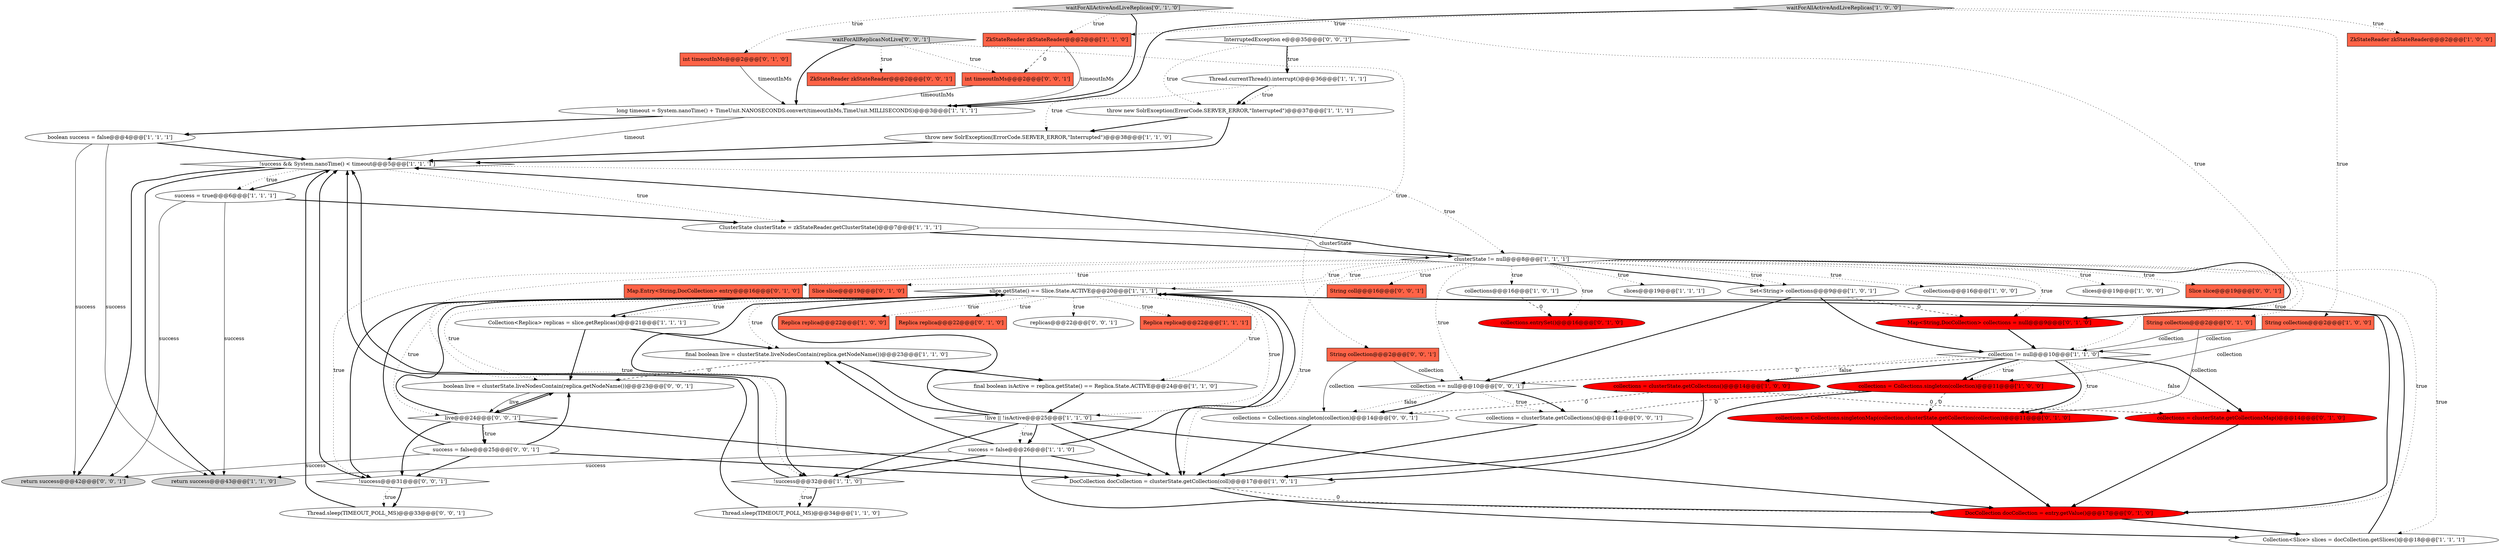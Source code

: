 digraph {
51 [style = filled, label = "int timeoutInMs@@@2@@@['0', '0', '1']", fillcolor = tomato, shape = box image = "AAA0AAABBB3BBB"];
27 [style = filled, label = "slice.getState() == Slice.State.ACTIVE@@@20@@@['1', '1', '1']", fillcolor = white, shape = diamond image = "AAA0AAABBB1BBB"];
33 [style = filled, label = "slices@@@19@@@['1', '1', '1']", fillcolor = white, shape = ellipse image = "AAA0AAABBB1BBB"];
39 [style = filled, label = "collections = clusterState.getCollectionsMap()@@@14@@@['0', '1', '0']", fillcolor = red, shape = ellipse image = "AAA1AAABBB2BBB"];
0 [style = filled, label = "collections@@@16@@@['1', '0', '0']", fillcolor = white, shape = ellipse image = "AAA0AAABBB1BBB"];
16 [style = filled, label = "!success && System.nanoTime() < timeout@@@5@@@['1', '1', '1']", fillcolor = white, shape = diamond image = "AAA0AAABBB1BBB"];
19 [style = filled, label = "Replica replica@@@22@@@['1', '1', '1']", fillcolor = tomato, shape = box image = "AAA0AAABBB1BBB"];
60 [style = filled, label = "InterruptedException e@@@35@@@['0', '0', '1']", fillcolor = white, shape = diamond image = "AAA0AAABBB3BBB"];
2 [style = filled, label = "collection != null@@@10@@@['1', '1', '0']", fillcolor = white, shape = diamond image = "AAA0AAABBB1BBB"];
20 [style = filled, label = "slices@@@19@@@['1', '0', '0']", fillcolor = white, shape = ellipse image = "AAA0AAABBB1BBB"];
1 [style = filled, label = "ClusterState clusterState = zkStateReader.getClusterState()@@@7@@@['1', '1', '1']", fillcolor = white, shape = ellipse image = "AAA0AAABBB1BBB"];
50 [style = filled, label = "ZkStateReader zkStateReader@@@2@@@['0', '0', '1']", fillcolor = tomato, shape = box image = "AAA0AAABBB3BBB"];
31 [style = filled, label = "Thread.currentThread().interrupt()@@@36@@@['1', '1', '1']", fillcolor = white, shape = ellipse image = "AAA0AAABBB1BBB"];
3 [style = filled, label = "Collection<Replica> replicas = slice.getReplicas()@@@21@@@['1', '1', '1']", fillcolor = white, shape = ellipse image = "AAA0AAABBB1BBB"];
6 [style = filled, label = "long timeout = System.nanoTime() + TimeUnit.NANOSECONDS.convert(timeoutInMs,TimeUnit.MILLISECONDS)@@@3@@@['1', '1', '1']", fillcolor = white, shape = ellipse image = "AAA0AAABBB1BBB"];
49 [style = filled, label = "Thread.sleep(TIMEOUT_POLL_MS)@@@33@@@['0', '0', '1']", fillcolor = white, shape = ellipse image = "AAA0AAABBB3BBB"];
41 [style = filled, label = "int timeoutInMs@@@2@@@['0', '1', '0']", fillcolor = tomato, shape = box image = "AAA0AAABBB2BBB"];
59 [style = filled, label = "!success@@@31@@@['0', '0', '1']", fillcolor = white, shape = diamond image = "AAA0AAABBB3BBB"];
21 [style = filled, label = "collections = Collections.singleton(collection)@@@11@@@['1', '0', '0']", fillcolor = red, shape = ellipse image = "AAA1AAABBB1BBB"];
17 [style = filled, label = "return success@@@43@@@['1', '1', '0']", fillcolor = lightgray, shape = ellipse image = "AAA0AAABBB1BBB"];
30 [style = filled, label = "final boolean live = clusterState.liveNodesContain(replica.getNodeName())@@@23@@@['1', '1', '0']", fillcolor = white, shape = ellipse image = "AAA0AAABBB1BBB"];
58 [style = filled, label = "collections = clusterState.getCollections()@@@11@@@['0', '0', '1']", fillcolor = white, shape = ellipse image = "AAA0AAABBB3BBB"];
42 [style = filled, label = "collections.entrySet()@@@16@@@['0', '1', '0']", fillcolor = red, shape = ellipse image = "AAA1AAABBB2BBB"];
55 [style = filled, label = "success = false@@@25@@@['0', '0', '1']", fillcolor = white, shape = ellipse image = "AAA0AAABBB3BBB"];
7 [style = filled, label = "Collection<Slice> slices = docCollection.getSlices()@@@18@@@['1', '1', '1']", fillcolor = white, shape = ellipse image = "AAA0AAABBB1BBB"];
12 [style = filled, label = "Set<String> collections@@@9@@@['1', '0', '1']", fillcolor = white, shape = ellipse image = "AAA0AAABBB1BBB"];
22 [style = filled, label = "throw new SolrException(ErrorCode.SERVER_ERROR,\"Interrupted\")@@@37@@@['1', '1', '1']", fillcolor = white, shape = ellipse image = "AAA0AAABBB1BBB"];
25 [style = filled, label = "String collection@@@2@@@['1', '0', '0']", fillcolor = tomato, shape = box image = "AAA0AAABBB1BBB"];
46 [style = filled, label = "String collection@@@2@@@['0', '0', '1']", fillcolor = tomato, shape = box image = "AAA0AAABBB3BBB"];
29 [style = filled, label = "clusterState != null@@@8@@@['1', '1', '1']", fillcolor = white, shape = diamond image = "AAA0AAABBB1BBB"];
48 [style = filled, label = "Slice slice@@@19@@@['0', '0', '1']", fillcolor = tomato, shape = box image = "AAA0AAABBB3BBB"];
5 [style = filled, label = "waitForAllActiveAndLiveReplicas['1', '0', '0']", fillcolor = lightgray, shape = diamond image = "AAA0AAABBB1BBB"];
10 [style = filled, label = "final boolean isActive = replica.getState() == Replica.State.ACTIVE@@@24@@@['1', '1', '0']", fillcolor = white, shape = ellipse image = "AAA0AAABBB1BBB"];
43 [style = filled, label = "DocCollection docCollection = entry.getValue()@@@17@@@['0', '1', '0']", fillcolor = red, shape = ellipse image = "AAA1AAABBB2BBB"];
37 [style = filled, label = "Map.Entry<String,DocCollection> entry@@@16@@@['0', '1', '0']", fillcolor = tomato, shape = box image = "AAA0AAABBB2BBB"];
28 [style = filled, label = "!live || !isActive@@@25@@@['1', '1', '0']", fillcolor = white, shape = diamond image = "AAA0AAABBB1BBB"];
35 [style = filled, label = "Slice slice@@@19@@@['0', '1', '0']", fillcolor = tomato, shape = box image = "AAA0AAABBB2BBB"];
36 [style = filled, label = "String collection@@@2@@@['0', '1', '0']", fillcolor = tomato, shape = box image = "AAA0AAABBB2BBB"];
18 [style = filled, label = "Replica replica@@@22@@@['1', '0', '0']", fillcolor = tomato, shape = box image = "AAA0AAABBB1BBB"];
14 [style = filled, label = "throw new SolrException(ErrorCode.SERVER_ERROR,\"Interrupted\")@@@38@@@['1', '1', '0']", fillcolor = white, shape = ellipse image = "AAA0AAABBB1BBB"];
26 [style = filled, label = "collections = clusterState.getCollections()@@@14@@@['1', '0', '0']", fillcolor = red, shape = ellipse image = "AAA1AAABBB1BBB"];
24 [style = filled, label = "Thread.sleep(TIMEOUT_POLL_MS)@@@34@@@['1', '1', '0']", fillcolor = white, shape = ellipse image = "AAA0AAABBB1BBB"];
53 [style = filled, label = "live@@@24@@@['0', '0', '1']", fillcolor = white, shape = diamond image = "AAA0AAABBB3BBB"];
56 [style = filled, label = "boolean live = clusterState.liveNodesContain(replica.getNodeName())@@@23@@@['0', '0', '1']", fillcolor = white, shape = ellipse image = "AAA0AAABBB3BBB"];
4 [style = filled, label = "!success@@@32@@@['1', '1', '0']", fillcolor = white, shape = diamond image = "AAA0AAABBB1BBB"];
47 [style = filled, label = "collection == null@@@10@@@['0', '0', '1']", fillcolor = white, shape = diamond image = "AAA0AAABBB3BBB"];
9 [style = filled, label = "success = true@@@6@@@['1', '1', '1']", fillcolor = white, shape = ellipse image = "AAA0AAABBB1BBB"];
38 [style = filled, label = "collections = Collections.singletonMap(collection,clusterState.getCollection(collection))@@@11@@@['0', '1', '0']", fillcolor = red, shape = ellipse image = "AAA1AAABBB2BBB"];
54 [style = filled, label = "waitForAllReplicasNotLive['0', '0', '1']", fillcolor = lightgray, shape = diamond image = "AAA0AAABBB3BBB"];
32 [style = filled, label = "ZkStateReader zkStateReader@@@2@@@['1', '1', '0']", fillcolor = tomato, shape = box image = "AAA0AAABBB1BBB"];
11 [style = filled, label = "collections@@@16@@@['1', '0', '1']", fillcolor = white, shape = ellipse image = "AAA0AAABBB1BBB"];
40 [style = filled, label = "Map<String,DocCollection> collections = null@@@9@@@['0', '1', '0']", fillcolor = red, shape = ellipse image = "AAA1AAABBB2BBB"];
8 [style = filled, label = "DocCollection docCollection = clusterState.getCollection(coll)@@@17@@@['1', '0', '1']", fillcolor = white, shape = ellipse image = "AAA0AAABBB1BBB"];
15 [style = filled, label = "boolean success = false@@@4@@@['1', '1', '1']", fillcolor = white, shape = ellipse image = "AAA0AAABBB1BBB"];
23 [style = filled, label = "ZkStateReader zkStateReader@@@2@@@['1', '0', '0']", fillcolor = tomato, shape = box image = "AAA0AAABBB1BBB"];
57 [style = filled, label = "return success@@@42@@@['0', '0', '1']", fillcolor = lightgray, shape = ellipse image = "AAA0AAABBB3BBB"];
13 [style = filled, label = "success = false@@@26@@@['1', '1', '0']", fillcolor = white, shape = ellipse image = "AAA0AAABBB1BBB"];
61 [style = filled, label = "collections = Collections.singleton(collection)@@@14@@@['0', '0', '1']", fillcolor = white, shape = ellipse image = "AAA0AAABBB3BBB"];
34 [style = filled, label = "waitForAllActiveAndLiveReplicas['0', '1', '0']", fillcolor = lightgray, shape = diamond image = "AAA0AAABBB2BBB"];
44 [style = filled, label = "Replica replica@@@22@@@['0', '1', '0']", fillcolor = tomato, shape = box image = "AAA0AAABBB2BBB"];
52 [style = filled, label = "String coll@@@16@@@['0', '0', '1']", fillcolor = tomato, shape = box image = "AAA0AAABBB3BBB"];
45 [style = filled, label = "replicas@@@22@@@['0', '0', '1']", fillcolor = white, shape = ellipse image = "AAA0AAABBB3BBB"];
40->2 [style = bold, label=""];
29->43 [style = dotted, label="true"];
2->26 [style = bold, label=""];
59->49 [style = bold, label=""];
16->9 [style = dotted, label="true"];
49->16 [style = bold, label=""];
29->2 [style = dotted, label="true"];
27->44 [style = dotted, label="true"];
29->48 [style = dotted, label="true"];
5->32 [style = dotted, label="true"];
32->6 [style = solid, label="timeoutInMs"];
5->23 [style = dotted, label="true"];
21->8 [style = bold, label=""];
2->47 [style = dashed, label="0"];
60->22 [style = dotted, label="true"];
29->20 [style = dotted, label="true"];
27->19 [style = dotted, label="true"];
9->57 [style = solid, label="success"];
53->55 [style = dotted, label="true"];
29->8 [style = dotted, label="true"];
53->27 [style = bold, label=""];
12->47 [style = bold, label=""];
54->51 [style = dotted, label="true"];
12->2 [style = bold, label=""];
28->43 [style = bold, label=""];
26->61 [style = dashed, label="0"];
13->17 [style = solid, label="success"];
54->6 [style = bold, label=""];
4->24 [style = dotted, label="true"];
36->2 [style = solid, label="collection"];
25->21 [style = solid, label="collection"];
27->18 [style = dotted, label="true"];
3->30 [style = bold, label=""];
56->53 [style = bold, label=""];
28->13 [style = dotted, label="true"];
46->61 [style = solid, label="collection"];
16->9 [style = bold, label=""];
4->16 [style = bold, label=""];
14->16 [style = bold, label=""];
31->22 [style = dotted, label="true"];
28->30 [style = bold, label=""];
55->59 [style = bold, label=""];
59->49 [style = dotted, label="true"];
2->21 [style = dotted, label="true"];
16->17 [style = bold, label=""];
47->58 [style = dotted, label="true"];
31->14 [style = dotted, label="true"];
47->61 [style = dotted, label="false"];
8->43 [style = dashed, label="0"];
46->47 [style = solid, label="collection"];
47->58 [style = bold, label=""];
29->52 [style = dotted, label="true"];
2->39 [style = bold, label=""];
2->26 [style = dotted, label="false"];
41->6 [style = solid, label="timeoutInMs"];
5->6 [style = bold, label=""];
27->59 [style = bold, label=""];
16->1 [style = dotted, label="true"];
5->25 [style = dotted, label="true"];
2->21 [style = bold, label=""];
13->43 [style = bold, label=""];
61->8 [style = bold, label=""];
29->40 [style = dotted, label="true"];
55->27 [style = bold, label=""];
30->10 [style = bold, label=""];
60->31 [style = bold, label=""];
29->59 [style = dotted, label="true"];
29->40 [style = bold, label=""];
53->56 [style = bold, label=""];
11->42 [style = dashed, label="0"];
22->14 [style = bold, label=""];
9->1 [style = bold, label=""];
60->31 [style = dotted, label="true"];
29->16 [style = bold, label=""];
27->8 [style = bold, label=""];
55->57 [style = solid, label="success"];
51->6 [style = solid, label="timeoutInMs"];
26->39 [style = dashed, label="0"];
25->2 [style = solid, label="collection"];
29->0 [style = dotted, label="true"];
27->45 [style = dotted, label="true"];
29->4 [style = dotted, label="true"];
4->24 [style = bold, label=""];
27->43 [style = bold, label=""];
9->17 [style = solid, label="success"];
22->16 [style = bold, label=""];
2->39 [style = dotted, label="false"];
58->8 [style = bold, label=""];
34->36 [style = dotted, label="true"];
47->61 [style = bold, label=""];
29->7 [style = dotted, label="true"];
26->8 [style = bold, label=""];
21->38 [style = dashed, label="0"];
6->15 [style = bold, label=""];
27->56 [style = dotted, label="true"];
43->7 [style = bold, label=""];
54->50 [style = dotted, label="true"];
13->27 [style = bold, label=""];
32->51 [style = dashed, label="0"];
28->8 [style = bold, label=""];
1->29 [style = solid, label="clusterState"];
53->8 [style = bold, label=""];
1->29 [style = bold, label=""];
16->29 [style = dotted, label="true"];
38->43 [style = bold, label=""];
56->53 [style = solid, label="live"];
29->11 [style = dotted, label="true"];
53->55 [style = bold, label=""];
34->32 [style = dotted, label="true"];
10->28 [style = bold, label=""];
31->22 [style = bold, label=""];
54->46 [style = dotted, label="true"];
29->27 [style = dotted, label="true"];
15->17 [style = solid, label="success"];
21->58 [style = dashed, label="0"];
15->57 [style = solid, label="success"];
27->3 [style = bold, label=""];
6->16 [style = solid, label="timeout"];
39->43 [style = bold, label=""];
27->10 [style = dotted, label="true"];
28->13 [style = bold, label=""];
13->30 [style = bold, label=""];
59->16 [style = bold, label=""];
29->12 [style = dotted, label="true"];
29->37 [style = dotted, label="true"];
15->16 [style = bold, label=""];
55->56 [style = bold, label=""];
8->7 [style = bold, label=""];
27->3 [style = dotted, label="true"];
2->38 [style = bold, label=""];
24->16 [style = bold, label=""];
27->28 [style = dotted, label="true"];
27->4 [style = bold, label=""];
27->30 [style = dotted, label="true"];
29->12 [style = bold, label=""];
53->59 [style = bold, label=""];
29->47 [style = dotted, label="true"];
12->40 [style = dashed, label="0"];
30->56 [style = dashed, label="0"];
34->41 [style = dotted, label="true"];
16->57 [style = bold, label=""];
34->6 [style = bold, label=""];
7->27 [style = bold, label=""];
29->42 [style = dotted, label="true"];
29->33 [style = dotted, label="true"];
28->27 [style = bold, label=""];
2->38 [style = dotted, label="true"];
13->8 [style = bold, label=""];
36->38 [style = solid, label="collection"];
27->53 [style = dotted, label="true"];
55->8 [style = bold, label=""];
13->4 [style = bold, label=""];
29->35 [style = dotted, label="true"];
28->4 [style = bold, label=""];
3->56 [style = bold, label=""];
}
